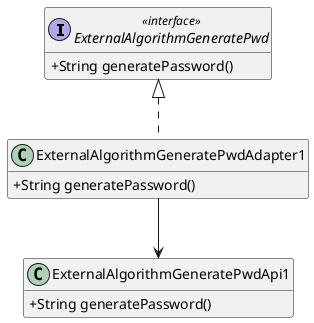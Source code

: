 @startuml

skinparam classAttributeIconSize 0
hide attributes


interface ExternalAlgorithmGeneratePwd << interface >>
{
 +String generatePassword()
}


class ExternalAlgorithmGeneratePwdAdapter1
{
+String generatePassword()
}

class ExternalAlgorithmGeneratePwdApi1
{
    +String generatePassword()

}

ExternalAlgorithmGeneratePwd <|.. ExternalAlgorithmGeneratePwdAdapter1
ExternalAlgorithmGeneratePwdAdapter1 -d->  ExternalAlgorithmGeneratePwdApi1




@enduml
